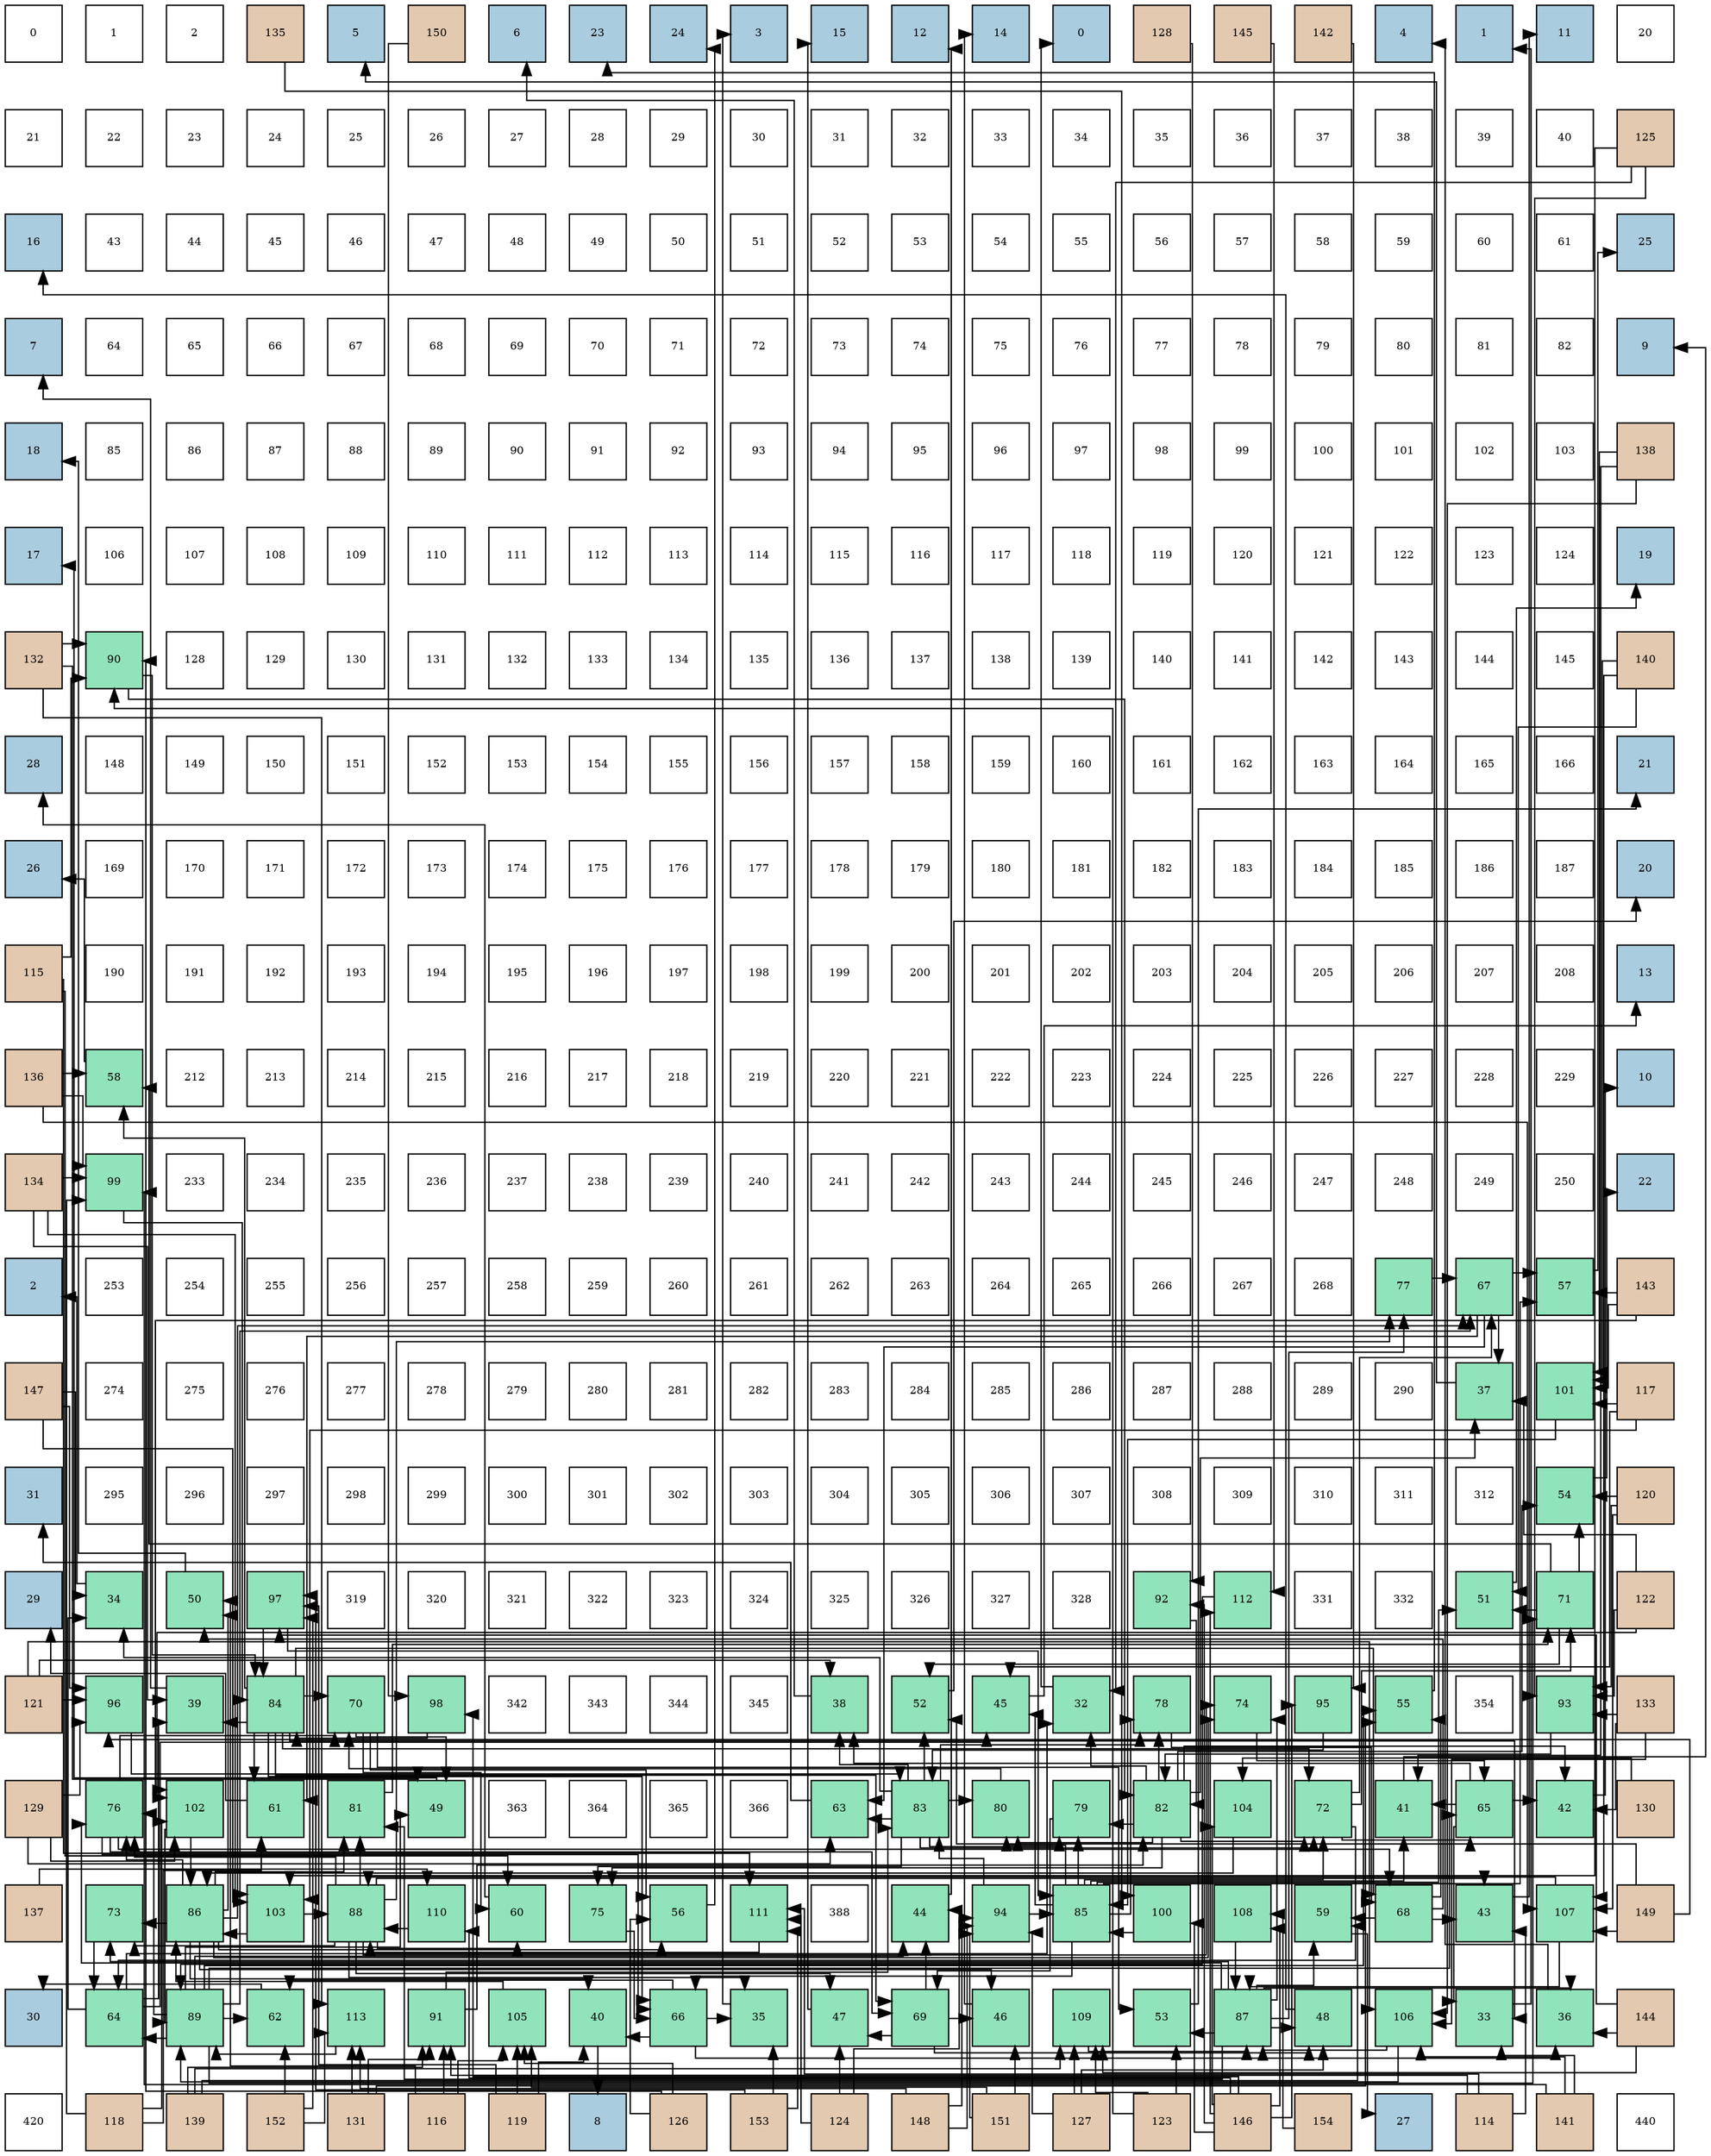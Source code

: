digraph layout{
 rankdir=TB;
 splines=ortho;
 node [style=filled shape=square fixedsize=true width=0.6];
0[label="0", fontsize=8, fillcolor="#ffffff"];
1[label="1", fontsize=8, fillcolor="#ffffff"];
2[label="2", fontsize=8, fillcolor="#ffffff"];
3[label="135", fontsize=8, fillcolor="#e3c9af"];
4[label="5", fontsize=8, fillcolor="#a9ccde"];
5[label="150", fontsize=8, fillcolor="#e3c9af"];
6[label="6", fontsize=8, fillcolor="#a9ccde"];
7[label="23", fontsize=8, fillcolor="#a9ccde"];
8[label="24", fontsize=8, fillcolor="#a9ccde"];
9[label="3", fontsize=8, fillcolor="#a9ccde"];
10[label="15", fontsize=8, fillcolor="#a9ccde"];
11[label="12", fontsize=8, fillcolor="#a9ccde"];
12[label="14", fontsize=8, fillcolor="#a9ccde"];
13[label="0", fontsize=8, fillcolor="#a9ccde"];
14[label="128", fontsize=8, fillcolor="#e3c9af"];
15[label="145", fontsize=8, fillcolor="#e3c9af"];
16[label="142", fontsize=8, fillcolor="#e3c9af"];
17[label="4", fontsize=8, fillcolor="#a9ccde"];
18[label="1", fontsize=8, fillcolor="#a9ccde"];
19[label="11", fontsize=8, fillcolor="#a9ccde"];
20[label="20", fontsize=8, fillcolor="#ffffff"];
21[label="21", fontsize=8, fillcolor="#ffffff"];
22[label="22", fontsize=8, fillcolor="#ffffff"];
23[label="23", fontsize=8, fillcolor="#ffffff"];
24[label="24", fontsize=8, fillcolor="#ffffff"];
25[label="25", fontsize=8, fillcolor="#ffffff"];
26[label="26", fontsize=8, fillcolor="#ffffff"];
27[label="27", fontsize=8, fillcolor="#ffffff"];
28[label="28", fontsize=8, fillcolor="#ffffff"];
29[label="29", fontsize=8, fillcolor="#ffffff"];
30[label="30", fontsize=8, fillcolor="#ffffff"];
31[label="31", fontsize=8, fillcolor="#ffffff"];
32[label="32", fontsize=8, fillcolor="#ffffff"];
33[label="33", fontsize=8, fillcolor="#ffffff"];
34[label="34", fontsize=8, fillcolor="#ffffff"];
35[label="35", fontsize=8, fillcolor="#ffffff"];
36[label="36", fontsize=8, fillcolor="#ffffff"];
37[label="37", fontsize=8, fillcolor="#ffffff"];
38[label="38", fontsize=8, fillcolor="#ffffff"];
39[label="39", fontsize=8, fillcolor="#ffffff"];
40[label="40", fontsize=8, fillcolor="#ffffff"];
41[label="125", fontsize=8, fillcolor="#e3c9af"];
42[label="16", fontsize=8, fillcolor="#a9ccde"];
43[label="43", fontsize=8, fillcolor="#ffffff"];
44[label="44", fontsize=8, fillcolor="#ffffff"];
45[label="45", fontsize=8, fillcolor="#ffffff"];
46[label="46", fontsize=8, fillcolor="#ffffff"];
47[label="47", fontsize=8, fillcolor="#ffffff"];
48[label="48", fontsize=8, fillcolor="#ffffff"];
49[label="49", fontsize=8, fillcolor="#ffffff"];
50[label="50", fontsize=8, fillcolor="#ffffff"];
51[label="51", fontsize=8, fillcolor="#ffffff"];
52[label="52", fontsize=8, fillcolor="#ffffff"];
53[label="53", fontsize=8, fillcolor="#ffffff"];
54[label="54", fontsize=8, fillcolor="#ffffff"];
55[label="55", fontsize=8, fillcolor="#ffffff"];
56[label="56", fontsize=8, fillcolor="#ffffff"];
57[label="57", fontsize=8, fillcolor="#ffffff"];
58[label="58", fontsize=8, fillcolor="#ffffff"];
59[label="59", fontsize=8, fillcolor="#ffffff"];
60[label="60", fontsize=8, fillcolor="#ffffff"];
61[label="61", fontsize=8, fillcolor="#ffffff"];
62[label="25", fontsize=8, fillcolor="#a9ccde"];
63[label="7", fontsize=8, fillcolor="#a9ccde"];
64[label="64", fontsize=8, fillcolor="#ffffff"];
65[label="65", fontsize=8, fillcolor="#ffffff"];
66[label="66", fontsize=8, fillcolor="#ffffff"];
67[label="67", fontsize=8, fillcolor="#ffffff"];
68[label="68", fontsize=8, fillcolor="#ffffff"];
69[label="69", fontsize=8, fillcolor="#ffffff"];
70[label="70", fontsize=8, fillcolor="#ffffff"];
71[label="71", fontsize=8, fillcolor="#ffffff"];
72[label="72", fontsize=8, fillcolor="#ffffff"];
73[label="73", fontsize=8, fillcolor="#ffffff"];
74[label="74", fontsize=8, fillcolor="#ffffff"];
75[label="75", fontsize=8, fillcolor="#ffffff"];
76[label="76", fontsize=8, fillcolor="#ffffff"];
77[label="77", fontsize=8, fillcolor="#ffffff"];
78[label="78", fontsize=8, fillcolor="#ffffff"];
79[label="79", fontsize=8, fillcolor="#ffffff"];
80[label="80", fontsize=8, fillcolor="#ffffff"];
81[label="81", fontsize=8, fillcolor="#ffffff"];
82[label="82", fontsize=8, fillcolor="#ffffff"];
83[label="9", fontsize=8, fillcolor="#a9ccde"];
84[label="18", fontsize=8, fillcolor="#a9ccde"];
85[label="85", fontsize=8, fillcolor="#ffffff"];
86[label="86", fontsize=8, fillcolor="#ffffff"];
87[label="87", fontsize=8, fillcolor="#ffffff"];
88[label="88", fontsize=8, fillcolor="#ffffff"];
89[label="89", fontsize=8, fillcolor="#ffffff"];
90[label="90", fontsize=8, fillcolor="#ffffff"];
91[label="91", fontsize=8, fillcolor="#ffffff"];
92[label="92", fontsize=8, fillcolor="#ffffff"];
93[label="93", fontsize=8, fillcolor="#ffffff"];
94[label="94", fontsize=8, fillcolor="#ffffff"];
95[label="95", fontsize=8, fillcolor="#ffffff"];
96[label="96", fontsize=8, fillcolor="#ffffff"];
97[label="97", fontsize=8, fillcolor="#ffffff"];
98[label="98", fontsize=8, fillcolor="#ffffff"];
99[label="99", fontsize=8, fillcolor="#ffffff"];
100[label="100", fontsize=8, fillcolor="#ffffff"];
101[label="101", fontsize=8, fillcolor="#ffffff"];
102[label="102", fontsize=8, fillcolor="#ffffff"];
103[label="103", fontsize=8, fillcolor="#ffffff"];
104[label="138", fontsize=8, fillcolor="#e3c9af"];
105[label="17", fontsize=8, fillcolor="#a9ccde"];
106[label="106", fontsize=8, fillcolor="#ffffff"];
107[label="107", fontsize=8, fillcolor="#ffffff"];
108[label="108", fontsize=8, fillcolor="#ffffff"];
109[label="109", fontsize=8, fillcolor="#ffffff"];
110[label="110", fontsize=8, fillcolor="#ffffff"];
111[label="111", fontsize=8, fillcolor="#ffffff"];
112[label="112", fontsize=8, fillcolor="#ffffff"];
113[label="113", fontsize=8, fillcolor="#ffffff"];
114[label="114", fontsize=8, fillcolor="#ffffff"];
115[label="115", fontsize=8, fillcolor="#ffffff"];
116[label="116", fontsize=8, fillcolor="#ffffff"];
117[label="117", fontsize=8, fillcolor="#ffffff"];
118[label="118", fontsize=8, fillcolor="#ffffff"];
119[label="119", fontsize=8, fillcolor="#ffffff"];
120[label="120", fontsize=8, fillcolor="#ffffff"];
121[label="121", fontsize=8, fillcolor="#ffffff"];
122[label="122", fontsize=8, fillcolor="#ffffff"];
123[label="123", fontsize=8, fillcolor="#ffffff"];
124[label="124", fontsize=8, fillcolor="#ffffff"];
125[label="19", fontsize=8, fillcolor="#a9ccde"];
126[label="132", fontsize=8, fillcolor="#e3c9af"];
127[label="90", fontsize=8, fillcolor="#91e3bb"];
128[label="128", fontsize=8, fillcolor="#ffffff"];
129[label="129", fontsize=8, fillcolor="#ffffff"];
130[label="130", fontsize=8, fillcolor="#ffffff"];
131[label="131", fontsize=8, fillcolor="#ffffff"];
132[label="132", fontsize=8, fillcolor="#ffffff"];
133[label="133", fontsize=8, fillcolor="#ffffff"];
134[label="134", fontsize=8, fillcolor="#ffffff"];
135[label="135", fontsize=8, fillcolor="#ffffff"];
136[label="136", fontsize=8, fillcolor="#ffffff"];
137[label="137", fontsize=8, fillcolor="#ffffff"];
138[label="138", fontsize=8, fillcolor="#ffffff"];
139[label="139", fontsize=8, fillcolor="#ffffff"];
140[label="140", fontsize=8, fillcolor="#ffffff"];
141[label="141", fontsize=8, fillcolor="#ffffff"];
142[label="142", fontsize=8, fillcolor="#ffffff"];
143[label="143", fontsize=8, fillcolor="#ffffff"];
144[label="144", fontsize=8, fillcolor="#ffffff"];
145[label="145", fontsize=8, fillcolor="#ffffff"];
146[label="140", fontsize=8, fillcolor="#e3c9af"];
147[label="28", fontsize=8, fillcolor="#a9ccde"];
148[label="148", fontsize=8, fillcolor="#ffffff"];
149[label="149", fontsize=8, fillcolor="#ffffff"];
150[label="150", fontsize=8, fillcolor="#ffffff"];
151[label="151", fontsize=8, fillcolor="#ffffff"];
152[label="152", fontsize=8, fillcolor="#ffffff"];
153[label="153", fontsize=8, fillcolor="#ffffff"];
154[label="154", fontsize=8, fillcolor="#ffffff"];
155[label="155", fontsize=8, fillcolor="#ffffff"];
156[label="156", fontsize=8, fillcolor="#ffffff"];
157[label="157", fontsize=8, fillcolor="#ffffff"];
158[label="158", fontsize=8, fillcolor="#ffffff"];
159[label="159", fontsize=8, fillcolor="#ffffff"];
160[label="160", fontsize=8, fillcolor="#ffffff"];
161[label="161", fontsize=8, fillcolor="#ffffff"];
162[label="162", fontsize=8, fillcolor="#ffffff"];
163[label="163", fontsize=8, fillcolor="#ffffff"];
164[label="164", fontsize=8, fillcolor="#ffffff"];
165[label="165", fontsize=8, fillcolor="#ffffff"];
166[label="166", fontsize=8, fillcolor="#ffffff"];
167[label="21", fontsize=8, fillcolor="#a9ccde"];
168[label="26", fontsize=8, fillcolor="#a9ccde"];
169[label="169", fontsize=8, fillcolor="#ffffff"];
170[label="170", fontsize=8, fillcolor="#ffffff"];
171[label="171", fontsize=8, fillcolor="#ffffff"];
172[label="172", fontsize=8, fillcolor="#ffffff"];
173[label="173", fontsize=8, fillcolor="#ffffff"];
174[label="174", fontsize=8, fillcolor="#ffffff"];
175[label="175", fontsize=8, fillcolor="#ffffff"];
176[label="176", fontsize=8, fillcolor="#ffffff"];
177[label="177", fontsize=8, fillcolor="#ffffff"];
178[label="178", fontsize=8, fillcolor="#ffffff"];
179[label="179", fontsize=8, fillcolor="#ffffff"];
180[label="180", fontsize=8, fillcolor="#ffffff"];
181[label="181", fontsize=8, fillcolor="#ffffff"];
182[label="182", fontsize=8, fillcolor="#ffffff"];
183[label="183", fontsize=8, fillcolor="#ffffff"];
184[label="184", fontsize=8, fillcolor="#ffffff"];
185[label="185", fontsize=8, fillcolor="#ffffff"];
186[label="186", fontsize=8, fillcolor="#ffffff"];
187[label="187", fontsize=8, fillcolor="#ffffff"];
188[label="20", fontsize=8, fillcolor="#a9ccde"];
189[label="115", fontsize=8, fillcolor="#e3c9af"];
190[label="190", fontsize=8, fillcolor="#ffffff"];
191[label="191", fontsize=8, fillcolor="#ffffff"];
192[label="192", fontsize=8, fillcolor="#ffffff"];
193[label="193", fontsize=8, fillcolor="#ffffff"];
194[label="194", fontsize=8, fillcolor="#ffffff"];
195[label="195", fontsize=8, fillcolor="#ffffff"];
196[label="196", fontsize=8, fillcolor="#ffffff"];
197[label="197", fontsize=8, fillcolor="#ffffff"];
198[label="198", fontsize=8, fillcolor="#ffffff"];
199[label="199", fontsize=8, fillcolor="#ffffff"];
200[label="200", fontsize=8, fillcolor="#ffffff"];
201[label="201", fontsize=8, fillcolor="#ffffff"];
202[label="202", fontsize=8, fillcolor="#ffffff"];
203[label="203", fontsize=8, fillcolor="#ffffff"];
204[label="204", fontsize=8, fillcolor="#ffffff"];
205[label="205", fontsize=8, fillcolor="#ffffff"];
206[label="206", fontsize=8, fillcolor="#ffffff"];
207[label="207", fontsize=8, fillcolor="#ffffff"];
208[label="208", fontsize=8, fillcolor="#ffffff"];
209[label="13", fontsize=8, fillcolor="#a9ccde"];
210[label="136", fontsize=8, fillcolor="#e3c9af"];
211[label="58", fontsize=8, fillcolor="#91e3bb"];
212[label="212", fontsize=8, fillcolor="#ffffff"];
213[label="213", fontsize=8, fillcolor="#ffffff"];
214[label="214", fontsize=8, fillcolor="#ffffff"];
215[label="215", fontsize=8, fillcolor="#ffffff"];
216[label="216", fontsize=8, fillcolor="#ffffff"];
217[label="217", fontsize=8, fillcolor="#ffffff"];
218[label="218", fontsize=8, fillcolor="#ffffff"];
219[label="219", fontsize=8, fillcolor="#ffffff"];
220[label="220", fontsize=8, fillcolor="#ffffff"];
221[label="221", fontsize=8, fillcolor="#ffffff"];
222[label="222", fontsize=8, fillcolor="#ffffff"];
223[label="223", fontsize=8, fillcolor="#ffffff"];
224[label="224", fontsize=8, fillcolor="#ffffff"];
225[label="225", fontsize=8, fillcolor="#ffffff"];
226[label="226", fontsize=8, fillcolor="#ffffff"];
227[label="227", fontsize=8, fillcolor="#ffffff"];
228[label="228", fontsize=8, fillcolor="#ffffff"];
229[label="229", fontsize=8, fillcolor="#ffffff"];
230[label="10", fontsize=8, fillcolor="#a9ccde"];
231[label="134", fontsize=8, fillcolor="#e3c9af"];
232[label="99", fontsize=8, fillcolor="#91e3bb"];
233[label="233", fontsize=8, fillcolor="#ffffff"];
234[label="234", fontsize=8, fillcolor="#ffffff"];
235[label="235", fontsize=8, fillcolor="#ffffff"];
236[label="236", fontsize=8, fillcolor="#ffffff"];
237[label="237", fontsize=8, fillcolor="#ffffff"];
238[label="238", fontsize=8, fillcolor="#ffffff"];
239[label="239", fontsize=8, fillcolor="#ffffff"];
240[label="240", fontsize=8, fillcolor="#ffffff"];
241[label="241", fontsize=8, fillcolor="#ffffff"];
242[label="242", fontsize=8, fillcolor="#ffffff"];
243[label="243", fontsize=8, fillcolor="#ffffff"];
244[label="244", fontsize=8, fillcolor="#ffffff"];
245[label="245", fontsize=8, fillcolor="#ffffff"];
246[label="246", fontsize=8, fillcolor="#ffffff"];
247[label="247", fontsize=8, fillcolor="#ffffff"];
248[label="248", fontsize=8, fillcolor="#ffffff"];
249[label="249", fontsize=8, fillcolor="#ffffff"];
250[label="250", fontsize=8, fillcolor="#ffffff"];
251[label="22", fontsize=8, fillcolor="#a9ccde"];
252[label="2", fontsize=8, fillcolor="#a9ccde"];
253[label="253", fontsize=8, fillcolor="#ffffff"];
254[label="254", fontsize=8, fillcolor="#ffffff"];
255[label="255", fontsize=8, fillcolor="#ffffff"];
256[label="256", fontsize=8, fillcolor="#ffffff"];
257[label="257", fontsize=8, fillcolor="#ffffff"];
258[label="258", fontsize=8, fillcolor="#ffffff"];
259[label="259", fontsize=8, fillcolor="#ffffff"];
260[label="260", fontsize=8, fillcolor="#ffffff"];
261[label="261", fontsize=8, fillcolor="#ffffff"];
262[label="262", fontsize=8, fillcolor="#ffffff"];
263[label="263", fontsize=8, fillcolor="#ffffff"];
264[label="264", fontsize=8, fillcolor="#ffffff"];
265[label="265", fontsize=8, fillcolor="#ffffff"];
266[label="266", fontsize=8, fillcolor="#ffffff"];
267[label="267", fontsize=8, fillcolor="#ffffff"];
268[label="268", fontsize=8, fillcolor="#ffffff"];
269[label="77", fontsize=8, fillcolor="#91e3bb"];
270[label="67", fontsize=8, fillcolor="#91e3bb"];
271[label="57", fontsize=8, fillcolor="#91e3bb"];
272[label="143", fontsize=8, fillcolor="#e3c9af"];
273[label="147", fontsize=8, fillcolor="#e3c9af"];
274[label="274", fontsize=8, fillcolor="#ffffff"];
275[label="275", fontsize=8, fillcolor="#ffffff"];
276[label="276", fontsize=8, fillcolor="#ffffff"];
277[label="277", fontsize=8, fillcolor="#ffffff"];
278[label="278", fontsize=8, fillcolor="#ffffff"];
279[label="279", fontsize=8, fillcolor="#ffffff"];
280[label="280", fontsize=8, fillcolor="#ffffff"];
281[label="281", fontsize=8, fillcolor="#ffffff"];
282[label="282", fontsize=8, fillcolor="#ffffff"];
283[label="283", fontsize=8, fillcolor="#ffffff"];
284[label="284", fontsize=8, fillcolor="#ffffff"];
285[label="285", fontsize=8, fillcolor="#ffffff"];
286[label="286", fontsize=8, fillcolor="#ffffff"];
287[label="287", fontsize=8, fillcolor="#ffffff"];
288[label="288", fontsize=8, fillcolor="#ffffff"];
289[label="289", fontsize=8, fillcolor="#ffffff"];
290[label="290", fontsize=8, fillcolor="#ffffff"];
291[label="37", fontsize=8, fillcolor="#91e3bb"];
292[label="101", fontsize=8, fillcolor="#91e3bb"];
293[label="117", fontsize=8, fillcolor="#e3c9af"];
294[label="31", fontsize=8, fillcolor="#a9ccde"];
295[label="295", fontsize=8, fillcolor="#ffffff"];
296[label="296", fontsize=8, fillcolor="#ffffff"];
297[label="297", fontsize=8, fillcolor="#ffffff"];
298[label="298", fontsize=8, fillcolor="#ffffff"];
299[label="299", fontsize=8, fillcolor="#ffffff"];
300[label="300", fontsize=8, fillcolor="#ffffff"];
301[label="301", fontsize=8, fillcolor="#ffffff"];
302[label="302", fontsize=8, fillcolor="#ffffff"];
303[label="303", fontsize=8, fillcolor="#ffffff"];
304[label="304", fontsize=8, fillcolor="#ffffff"];
305[label="305", fontsize=8, fillcolor="#ffffff"];
306[label="306", fontsize=8, fillcolor="#ffffff"];
307[label="307", fontsize=8, fillcolor="#ffffff"];
308[label="308", fontsize=8, fillcolor="#ffffff"];
309[label="309", fontsize=8, fillcolor="#ffffff"];
310[label="310", fontsize=8, fillcolor="#ffffff"];
311[label="311", fontsize=8, fillcolor="#ffffff"];
312[label="312", fontsize=8, fillcolor="#ffffff"];
313[label="54", fontsize=8, fillcolor="#91e3bb"];
314[label="120", fontsize=8, fillcolor="#e3c9af"];
315[label="29", fontsize=8, fillcolor="#a9ccde"];
316[label="34", fontsize=8, fillcolor="#91e3bb"];
317[label="50", fontsize=8, fillcolor="#91e3bb"];
318[label="97", fontsize=8, fillcolor="#91e3bb"];
319[label="319", fontsize=8, fillcolor="#ffffff"];
320[label="320", fontsize=8, fillcolor="#ffffff"];
321[label="321", fontsize=8, fillcolor="#ffffff"];
322[label="322", fontsize=8, fillcolor="#ffffff"];
323[label="323", fontsize=8, fillcolor="#ffffff"];
324[label="324", fontsize=8, fillcolor="#ffffff"];
325[label="325", fontsize=8, fillcolor="#ffffff"];
326[label="326", fontsize=8, fillcolor="#ffffff"];
327[label="327", fontsize=8, fillcolor="#ffffff"];
328[label="328", fontsize=8, fillcolor="#ffffff"];
329[label="92", fontsize=8, fillcolor="#91e3bb"];
330[label="112", fontsize=8, fillcolor="#91e3bb"];
331[label="331", fontsize=8, fillcolor="#ffffff"];
332[label="332", fontsize=8, fillcolor="#ffffff"];
333[label="51", fontsize=8, fillcolor="#91e3bb"];
334[label="71", fontsize=8, fillcolor="#91e3bb"];
335[label="122", fontsize=8, fillcolor="#e3c9af"];
336[label="121", fontsize=8, fillcolor="#e3c9af"];
337[label="96", fontsize=8, fillcolor="#91e3bb"];
338[label="39", fontsize=8, fillcolor="#91e3bb"];
339[label="84", fontsize=8, fillcolor="#91e3bb"];
340[label="70", fontsize=8, fillcolor="#91e3bb"];
341[label="98", fontsize=8, fillcolor="#91e3bb"];
342[label="342", fontsize=8, fillcolor="#ffffff"];
343[label="343", fontsize=8, fillcolor="#ffffff"];
344[label="344", fontsize=8, fillcolor="#ffffff"];
345[label="345", fontsize=8, fillcolor="#ffffff"];
346[label="38", fontsize=8, fillcolor="#91e3bb"];
347[label="52", fontsize=8, fillcolor="#91e3bb"];
348[label="45", fontsize=8, fillcolor="#91e3bb"];
349[label="32", fontsize=8, fillcolor="#91e3bb"];
350[label="78", fontsize=8, fillcolor="#91e3bb"];
351[label="74", fontsize=8, fillcolor="#91e3bb"];
352[label="95", fontsize=8, fillcolor="#91e3bb"];
353[label="55", fontsize=8, fillcolor="#91e3bb"];
354[label="354", fontsize=8, fillcolor="#ffffff"];
355[label="93", fontsize=8, fillcolor="#91e3bb"];
356[label="133", fontsize=8, fillcolor="#e3c9af"];
357[label="129", fontsize=8, fillcolor="#e3c9af"];
358[label="76", fontsize=8, fillcolor="#91e3bb"];
359[label="102", fontsize=8, fillcolor="#91e3bb"];
360[label="61", fontsize=8, fillcolor="#91e3bb"];
361[label="81", fontsize=8, fillcolor="#91e3bb"];
362[label="49", fontsize=8, fillcolor="#91e3bb"];
363[label="363", fontsize=8, fillcolor="#ffffff"];
364[label="364", fontsize=8, fillcolor="#ffffff"];
365[label="365", fontsize=8, fillcolor="#ffffff"];
366[label="366", fontsize=8, fillcolor="#ffffff"];
367[label="63", fontsize=8, fillcolor="#91e3bb"];
368[label="83", fontsize=8, fillcolor="#91e3bb"];
369[label="80", fontsize=8, fillcolor="#91e3bb"];
370[label="79", fontsize=8, fillcolor="#91e3bb"];
371[label="82", fontsize=8, fillcolor="#91e3bb"];
372[label="104", fontsize=8, fillcolor="#91e3bb"];
373[label="72", fontsize=8, fillcolor="#91e3bb"];
374[label="41", fontsize=8, fillcolor="#91e3bb"];
375[label="65", fontsize=8, fillcolor="#91e3bb"];
376[label="42", fontsize=8, fillcolor="#91e3bb"];
377[label="130", fontsize=8, fillcolor="#e3c9af"];
378[label="137", fontsize=8, fillcolor="#e3c9af"];
379[label="73", fontsize=8, fillcolor="#91e3bb"];
380[label="86", fontsize=8, fillcolor="#91e3bb"];
381[label="103", fontsize=8, fillcolor="#91e3bb"];
382[label="88", fontsize=8, fillcolor="#91e3bb"];
383[label="110", fontsize=8, fillcolor="#91e3bb"];
384[label="60", fontsize=8, fillcolor="#91e3bb"];
385[label="75", fontsize=8, fillcolor="#91e3bb"];
386[label="56", fontsize=8, fillcolor="#91e3bb"];
387[label="111", fontsize=8, fillcolor="#91e3bb"];
388[label="388", fontsize=8, fillcolor="#ffffff"];
389[label="44", fontsize=8, fillcolor="#91e3bb"];
390[label="94", fontsize=8, fillcolor="#91e3bb"];
391[label="85", fontsize=8, fillcolor="#91e3bb"];
392[label="100", fontsize=8, fillcolor="#91e3bb"];
393[label="108", fontsize=8, fillcolor="#91e3bb"];
394[label="59", fontsize=8, fillcolor="#91e3bb"];
395[label="68", fontsize=8, fillcolor="#91e3bb"];
396[label="43", fontsize=8, fillcolor="#91e3bb"];
397[label="107", fontsize=8, fillcolor="#91e3bb"];
398[label="149", fontsize=8, fillcolor="#e3c9af"];
399[label="30", fontsize=8, fillcolor="#a9ccde"];
400[label="64", fontsize=8, fillcolor="#91e3bb"];
401[label="89", fontsize=8, fillcolor="#91e3bb"];
402[label="62", fontsize=8, fillcolor="#91e3bb"];
403[label="113", fontsize=8, fillcolor="#91e3bb"];
404[label="91", fontsize=8, fillcolor="#91e3bb"];
405[label="105", fontsize=8, fillcolor="#91e3bb"];
406[label="40", fontsize=8, fillcolor="#91e3bb"];
407[label="66", fontsize=8, fillcolor="#91e3bb"];
408[label="35", fontsize=8, fillcolor="#91e3bb"];
409[label="47", fontsize=8, fillcolor="#91e3bb"];
410[label="69", fontsize=8, fillcolor="#91e3bb"];
411[label="46", fontsize=8, fillcolor="#91e3bb"];
412[label="109", fontsize=8, fillcolor="#91e3bb"];
413[label="53", fontsize=8, fillcolor="#91e3bb"];
414[label="87", fontsize=8, fillcolor="#91e3bb"];
415[label="48", fontsize=8, fillcolor="#91e3bb"];
416[label="106", fontsize=8, fillcolor="#91e3bb"];
417[label="33", fontsize=8, fillcolor="#91e3bb"];
418[label="36", fontsize=8, fillcolor="#91e3bb"];
419[label="144", fontsize=8, fillcolor="#e3c9af"];
420[label="420", fontsize=8, fillcolor="#ffffff"];
421[label="118", fontsize=8, fillcolor="#e3c9af"];
422[label="139", fontsize=8, fillcolor="#e3c9af"];
423[label="152", fontsize=8, fillcolor="#e3c9af"];
424[label="131", fontsize=8, fillcolor="#e3c9af"];
425[label="116", fontsize=8, fillcolor="#e3c9af"];
426[label="119", fontsize=8, fillcolor="#e3c9af"];
427[label="8", fontsize=8, fillcolor="#a9ccde"];
428[label="126", fontsize=8, fillcolor="#e3c9af"];
429[label="153", fontsize=8, fillcolor="#e3c9af"];
430[label="124", fontsize=8, fillcolor="#e3c9af"];
431[label="148", fontsize=8, fillcolor="#e3c9af"];
432[label="151", fontsize=8, fillcolor="#e3c9af"];
433[label="127", fontsize=8, fillcolor="#e3c9af"];
434[label="123", fontsize=8, fillcolor="#e3c9af"];
435[label="146", fontsize=8, fillcolor="#e3c9af"];
436[label="154", fontsize=8, fillcolor="#e3c9af"];
437[label="27", fontsize=8, fillcolor="#a9ccde"];
438[label="114", fontsize=8, fillcolor="#e3c9af"];
439[label="141", fontsize=8, fillcolor="#e3c9af"];
440[label="440", fontsize=8, fillcolor="#ffffff"];
edge [constraint=false, style=vis];349 -> 13;
417 -> 18;
316 -> 252;
408 -> 9;
418 -> 17;
291 -> 4;
346 -> 6;
338 -> 63;
406 -> 427;
374 -> 83;
376 -> 230;
396 -> 19;
389 -> 11;
348 -> 209;
411 -> 12;
409 -> 10;
415 -> 42;
362 -> 105;
317 -> 84;
333 -> 125;
347 -> 188;
413 -> 167;
313 -> 251;
353 -> 7;
386 -> 8;
271 -> 62;
211 -> 168;
394 -> 437;
384 -> 147;
360 -> 315;
402 -> 399;
367 -> 294;
400 -> 349;
400 -> 316;
400 -> 338;
400 -> 348;
375 -> 417;
375 -> 346;
375 -> 374;
375 -> 376;
407 -> 408;
407 -> 418;
407 -> 406;
407 -> 402;
270 -> 291;
270 -> 271;
270 -> 360;
270 -> 367;
395 -> 396;
395 -> 317;
395 -> 353;
395 -> 394;
410 -> 389;
410 -> 411;
410 -> 409;
410 -> 415;
340 -> 362;
340 -> 413;
340 -> 386;
340 -> 384;
334 -> 333;
334 -> 347;
334 -> 313;
334 -> 211;
373 -> 400;
373 -> 375;
373 -> 270;
373 -> 334;
379 -> 400;
351 -> 375;
385 -> 407;
358 -> 407;
358 -> 395;
358 -> 410;
358 -> 340;
269 -> 270;
350 -> 395;
370 -> 410;
369 -> 340;
361 -> 334;
371 -> 349;
371 -> 291;
371 -> 376;
371 -> 313;
371 -> 373;
371 -> 385;
371 -> 350;
371 -> 370;
371 -> 369;
368 -> 316;
368 -> 346;
368 -> 347;
368 -> 367;
368 -> 373;
368 -> 385;
368 -> 350;
368 -> 370;
368 -> 369;
339 -> 417;
339 -> 338;
339 -> 211;
339 -> 360;
339 -> 407;
339 -> 395;
339 -> 410;
339 -> 340;
339 -> 373;
391 -> 374;
391 -> 348;
391 -> 333;
391 -> 271;
391 -> 407;
391 -> 373;
391 -> 350;
391 -> 370;
391 -> 369;
380 -> 406;
380 -> 411;
380 -> 317;
380 -> 386;
380 -> 270;
380 -> 379;
380 -> 351;
380 -> 358;
380 -> 361;
414 -> 418;
414 -> 415;
414 -> 413;
414 -> 394;
414 -> 379;
414 -> 351;
414 -> 358;
414 -> 269;
414 -> 361;
382 -> 408;
382 -> 396;
382 -> 409;
382 -> 384;
382 -> 379;
382 -> 351;
382 -> 358;
382 -> 269;
382 -> 361;
401 -> 389;
401 -> 362;
401 -> 353;
401 -> 402;
401 -> 400;
401 -> 375;
401 -> 270;
401 -> 334;
401 -> 358;
127 -> 371;
127 -> 339;
404 -> 371;
404 -> 368;
329 -> 371;
355 -> 371;
390 -> 368;
390 -> 391;
352 -> 368;
337 -> 368;
318 -> 339;
318 -> 391;
341 -> 339;
232 -> 339;
392 -> 391;
292 -> 391;
359 -> 380;
359 -> 401;
381 -> 380;
381 -> 382;
372 -> 380;
405 -> 380;
416 -> 414;
416 -> 401;
397 -> 414;
397 -> 382;
393 -> 414;
412 -> 414;
383 -> 382;
387 -> 382;
330 -> 401;
403 -> 401;
438 -> 396;
438 -> 404;
438 -> 387;
189 -> 384;
189 -> 127;
189 -> 387;
425 -> 317;
425 -> 404;
425 -> 405;
293 -> 348;
293 -> 292;
293 -> 381;
421 -> 360;
421 -> 232;
421 -> 359;
426 -> 406;
426 -> 318;
426 -> 405;
314 -> 313;
314 -> 355;
314 -> 397;
336 -> 346;
336 -> 337;
336 -> 416;
335 -> 291;
335 -> 355;
335 -> 359;
434 -> 413;
434 -> 127;
434 -> 412;
430 -> 409;
430 -> 390;
430 -> 387;
41 -> 349;
41 -> 355;
41 -> 381;
428 -> 386;
428 -> 127;
428 -> 405;
433 -> 415;
433 -> 390;
433 -> 412;
14 -> 329;
357 -> 367;
357 -> 337;
357 -> 359;
377 -> 372;
424 -> 353;
424 -> 404;
424 -> 403;
126 -> 362;
126 -> 127;
126 -> 403;
356 -> 376;
356 -> 355;
356 -> 416;
231 -> 338;
231 -> 232;
231 -> 381;
3 -> 392;
210 -> 211;
210 -> 232;
210 -> 397;
378 -> 383;
104 -> 374;
104 -> 292;
104 -> 416;
422 -> 394;
422 -> 404;
422 -> 412;
146 -> 333;
146 -> 292;
146 -> 397;
439 -> 417;
439 -> 232;
439 -> 416;
16 -> 352;
272 -> 271;
272 -> 292;
272 -> 359;
419 -> 418;
419 -> 318;
419 -> 412;
15 -> 330;
435 -> 329;
435 -> 352;
435 -> 341;
435 -> 392;
435 -> 372;
435 -> 393;
435 -> 383;
435 -> 330;
273 -> 316;
273 -> 337;
273 -> 381;
431 -> 389;
431 -> 390;
431 -> 403;
398 -> 347;
398 -> 337;
398 -> 397;
5 -> 341;
432 -> 411;
432 -> 390;
432 -> 405;
423 -> 402;
423 -> 318;
423 -> 403;
429 -> 408;
429 -> 318;
429 -> 387;
436 -> 393;
edge [constraint=true, style=invis];
0 -> 21 -> 42 -> 63 -> 84 -> 105 -> 126 -> 147 -> 168 -> 189 -> 210 -> 231 -> 252 -> 273 -> 294 -> 315 -> 336 -> 357 -> 378 -> 399 -> 420;
1 -> 22 -> 43 -> 64 -> 85 -> 106 -> 127 -> 148 -> 169 -> 190 -> 211 -> 232 -> 253 -> 274 -> 295 -> 316 -> 337 -> 358 -> 379 -> 400 -> 421;
2 -> 23 -> 44 -> 65 -> 86 -> 107 -> 128 -> 149 -> 170 -> 191 -> 212 -> 233 -> 254 -> 275 -> 296 -> 317 -> 338 -> 359 -> 380 -> 401 -> 422;
3 -> 24 -> 45 -> 66 -> 87 -> 108 -> 129 -> 150 -> 171 -> 192 -> 213 -> 234 -> 255 -> 276 -> 297 -> 318 -> 339 -> 360 -> 381 -> 402 -> 423;
4 -> 25 -> 46 -> 67 -> 88 -> 109 -> 130 -> 151 -> 172 -> 193 -> 214 -> 235 -> 256 -> 277 -> 298 -> 319 -> 340 -> 361 -> 382 -> 403 -> 424;
5 -> 26 -> 47 -> 68 -> 89 -> 110 -> 131 -> 152 -> 173 -> 194 -> 215 -> 236 -> 257 -> 278 -> 299 -> 320 -> 341 -> 362 -> 383 -> 404 -> 425;
6 -> 27 -> 48 -> 69 -> 90 -> 111 -> 132 -> 153 -> 174 -> 195 -> 216 -> 237 -> 258 -> 279 -> 300 -> 321 -> 342 -> 363 -> 384 -> 405 -> 426;
7 -> 28 -> 49 -> 70 -> 91 -> 112 -> 133 -> 154 -> 175 -> 196 -> 217 -> 238 -> 259 -> 280 -> 301 -> 322 -> 343 -> 364 -> 385 -> 406 -> 427;
8 -> 29 -> 50 -> 71 -> 92 -> 113 -> 134 -> 155 -> 176 -> 197 -> 218 -> 239 -> 260 -> 281 -> 302 -> 323 -> 344 -> 365 -> 386 -> 407 -> 428;
9 -> 30 -> 51 -> 72 -> 93 -> 114 -> 135 -> 156 -> 177 -> 198 -> 219 -> 240 -> 261 -> 282 -> 303 -> 324 -> 345 -> 366 -> 387 -> 408 -> 429;
10 -> 31 -> 52 -> 73 -> 94 -> 115 -> 136 -> 157 -> 178 -> 199 -> 220 -> 241 -> 262 -> 283 -> 304 -> 325 -> 346 -> 367 -> 388 -> 409 -> 430;
11 -> 32 -> 53 -> 74 -> 95 -> 116 -> 137 -> 158 -> 179 -> 200 -> 221 -> 242 -> 263 -> 284 -> 305 -> 326 -> 347 -> 368 -> 389 -> 410 -> 431;
12 -> 33 -> 54 -> 75 -> 96 -> 117 -> 138 -> 159 -> 180 -> 201 -> 222 -> 243 -> 264 -> 285 -> 306 -> 327 -> 348 -> 369 -> 390 -> 411 -> 432;
13 -> 34 -> 55 -> 76 -> 97 -> 118 -> 139 -> 160 -> 181 -> 202 -> 223 -> 244 -> 265 -> 286 -> 307 -> 328 -> 349 -> 370 -> 391 -> 412 -> 433;
14 -> 35 -> 56 -> 77 -> 98 -> 119 -> 140 -> 161 -> 182 -> 203 -> 224 -> 245 -> 266 -> 287 -> 308 -> 329 -> 350 -> 371 -> 392 -> 413 -> 434;
15 -> 36 -> 57 -> 78 -> 99 -> 120 -> 141 -> 162 -> 183 -> 204 -> 225 -> 246 -> 267 -> 288 -> 309 -> 330 -> 351 -> 372 -> 393 -> 414 -> 435;
16 -> 37 -> 58 -> 79 -> 100 -> 121 -> 142 -> 163 -> 184 -> 205 -> 226 -> 247 -> 268 -> 289 -> 310 -> 331 -> 352 -> 373 -> 394 -> 415 -> 436;
17 -> 38 -> 59 -> 80 -> 101 -> 122 -> 143 -> 164 -> 185 -> 206 -> 227 -> 248 -> 269 -> 290 -> 311 -> 332 -> 353 -> 374 -> 395 -> 416 -> 437;
18 -> 39 -> 60 -> 81 -> 102 -> 123 -> 144 -> 165 -> 186 -> 207 -> 228 -> 249 -> 270 -> 291 -> 312 -> 333 -> 354 -> 375 -> 396 -> 417 -> 438;
19 -> 40 -> 61 -> 82 -> 103 -> 124 -> 145 -> 166 -> 187 -> 208 -> 229 -> 250 -> 271 -> 292 -> 313 -> 334 -> 355 -> 376 -> 397 -> 418 -> 439;
20 -> 41 -> 62 -> 83 -> 104 -> 125 -> 146 -> 167 -> 188 -> 209 -> 230 -> 251 -> 272 -> 293 -> 314 -> 335 -> 356 -> 377 -> 398 -> 419 -> 440;
rank = same {0 -> 1 -> 2 -> 3 -> 4 -> 5 -> 6 -> 7 -> 8 -> 9 -> 10 -> 11 -> 12 -> 13 -> 14 -> 15 -> 16 -> 17 -> 18 -> 19 -> 20};
rank = same {21 -> 22 -> 23 -> 24 -> 25 -> 26 -> 27 -> 28 -> 29 -> 30 -> 31 -> 32 -> 33 -> 34 -> 35 -> 36 -> 37 -> 38 -> 39 -> 40 -> 41};
rank = same {42 -> 43 -> 44 -> 45 -> 46 -> 47 -> 48 -> 49 -> 50 -> 51 -> 52 -> 53 -> 54 -> 55 -> 56 -> 57 -> 58 -> 59 -> 60 -> 61 -> 62};
rank = same {63 -> 64 -> 65 -> 66 -> 67 -> 68 -> 69 -> 70 -> 71 -> 72 -> 73 -> 74 -> 75 -> 76 -> 77 -> 78 -> 79 -> 80 -> 81 -> 82 -> 83};
rank = same {84 -> 85 -> 86 -> 87 -> 88 -> 89 -> 90 -> 91 -> 92 -> 93 -> 94 -> 95 -> 96 -> 97 -> 98 -> 99 -> 100 -> 101 -> 102 -> 103 -> 104};
rank = same {105 -> 106 -> 107 -> 108 -> 109 -> 110 -> 111 -> 112 -> 113 -> 114 -> 115 -> 116 -> 117 -> 118 -> 119 -> 120 -> 121 -> 122 -> 123 -> 124 -> 125};
rank = same {126 -> 127 -> 128 -> 129 -> 130 -> 131 -> 132 -> 133 -> 134 -> 135 -> 136 -> 137 -> 138 -> 139 -> 140 -> 141 -> 142 -> 143 -> 144 -> 145 -> 146};
rank = same {147 -> 148 -> 149 -> 150 -> 151 -> 152 -> 153 -> 154 -> 155 -> 156 -> 157 -> 158 -> 159 -> 160 -> 161 -> 162 -> 163 -> 164 -> 165 -> 166 -> 167};
rank = same {168 -> 169 -> 170 -> 171 -> 172 -> 173 -> 174 -> 175 -> 176 -> 177 -> 178 -> 179 -> 180 -> 181 -> 182 -> 183 -> 184 -> 185 -> 186 -> 187 -> 188};
rank = same {189 -> 190 -> 191 -> 192 -> 193 -> 194 -> 195 -> 196 -> 197 -> 198 -> 199 -> 200 -> 201 -> 202 -> 203 -> 204 -> 205 -> 206 -> 207 -> 208 -> 209};
rank = same {210 -> 211 -> 212 -> 213 -> 214 -> 215 -> 216 -> 217 -> 218 -> 219 -> 220 -> 221 -> 222 -> 223 -> 224 -> 225 -> 226 -> 227 -> 228 -> 229 -> 230};
rank = same {231 -> 232 -> 233 -> 234 -> 235 -> 236 -> 237 -> 238 -> 239 -> 240 -> 241 -> 242 -> 243 -> 244 -> 245 -> 246 -> 247 -> 248 -> 249 -> 250 -> 251};
rank = same {252 -> 253 -> 254 -> 255 -> 256 -> 257 -> 258 -> 259 -> 260 -> 261 -> 262 -> 263 -> 264 -> 265 -> 266 -> 267 -> 268 -> 269 -> 270 -> 271 -> 272};
rank = same {273 -> 274 -> 275 -> 276 -> 277 -> 278 -> 279 -> 280 -> 281 -> 282 -> 283 -> 284 -> 285 -> 286 -> 287 -> 288 -> 289 -> 290 -> 291 -> 292 -> 293};
rank = same {294 -> 295 -> 296 -> 297 -> 298 -> 299 -> 300 -> 301 -> 302 -> 303 -> 304 -> 305 -> 306 -> 307 -> 308 -> 309 -> 310 -> 311 -> 312 -> 313 -> 314};
rank = same {315 -> 316 -> 317 -> 318 -> 319 -> 320 -> 321 -> 322 -> 323 -> 324 -> 325 -> 326 -> 327 -> 328 -> 329 -> 330 -> 331 -> 332 -> 333 -> 334 -> 335};
rank = same {336 -> 337 -> 338 -> 339 -> 340 -> 341 -> 342 -> 343 -> 344 -> 345 -> 346 -> 347 -> 348 -> 349 -> 350 -> 351 -> 352 -> 353 -> 354 -> 355 -> 356};
rank = same {357 -> 358 -> 359 -> 360 -> 361 -> 362 -> 363 -> 364 -> 365 -> 366 -> 367 -> 368 -> 369 -> 370 -> 371 -> 372 -> 373 -> 374 -> 375 -> 376 -> 377};
rank = same {378 -> 379 -> 380 -> 381 -> 382 -> 383 -> 384 -> 385 -> 386 -> 387 -> 388 -> 389 -> 390 -> 391 -> 392 -> 393 -> 394 -> 395 -> 396 -> 397 -> 398};
rank = same {399 -> 400 -> 401 -> 402 -> 403 -> 404 -> 405 -> 406 -> 407 -> 408 -> 409 -> 410 -> 411 -> 412 -> 413 -> 414 -> 415 -> 416 -> 417 -> 418 -> 419};
rank = same {420 -> 421 -> 422 -> 423 -> 424 -> 425 -> 426 -> 427 -> 428 -> 429 -> 430 -> 431 -> 432 -> 433 -> 434 -> 435 -> 436 -> 437 -> 438 -> 439 -> 440};
}